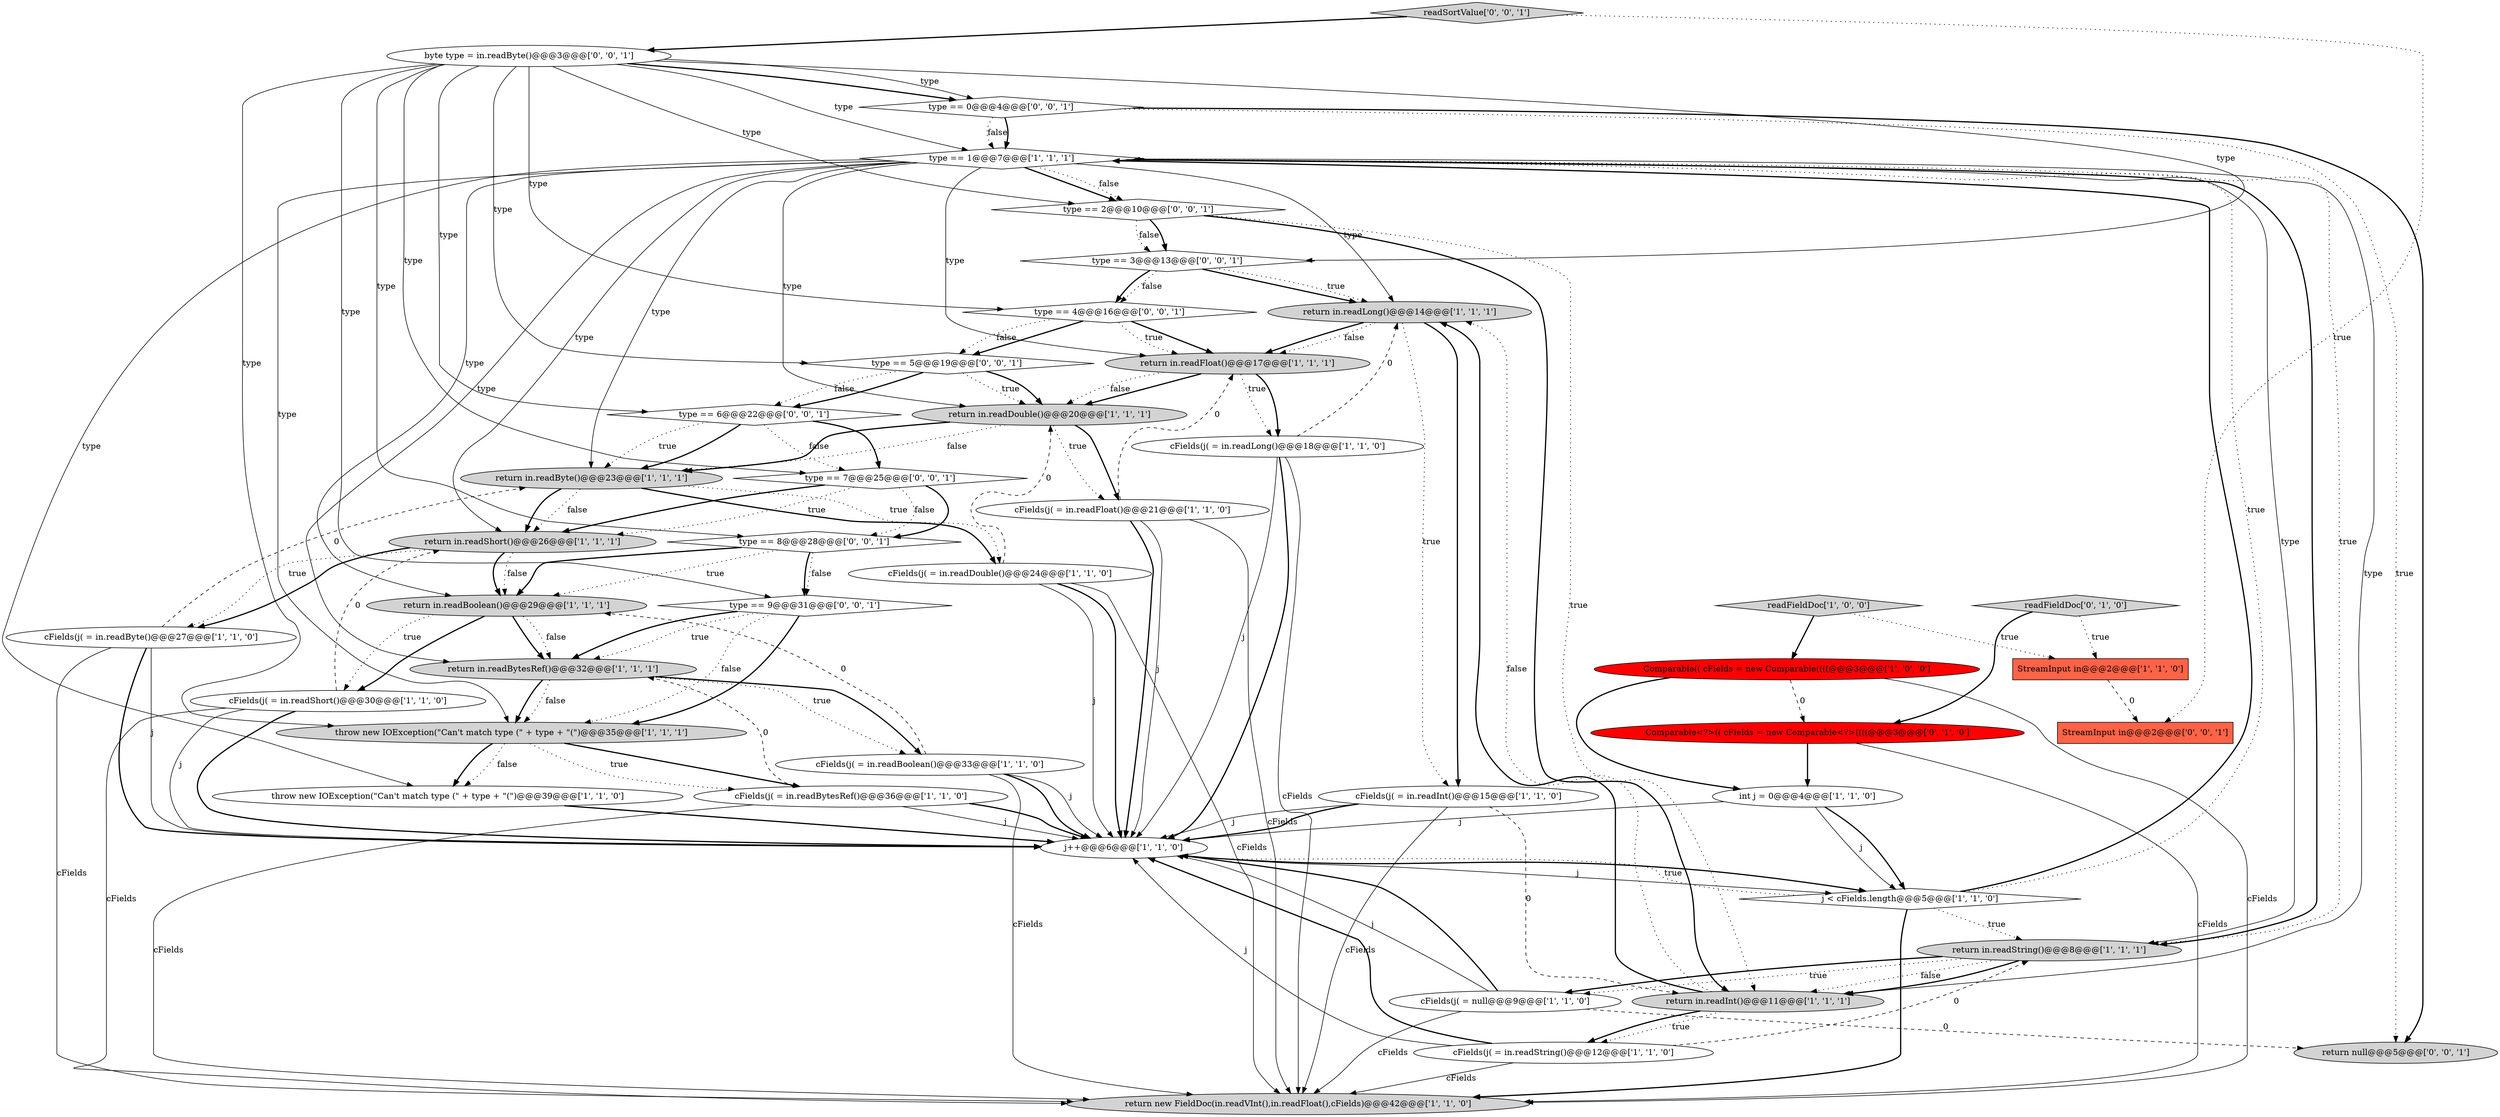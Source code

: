 digraph {
38 [style = filled, label = "type == 0@@@4@@@['0', '0', '1']", fillcolor = white, shape = diamond image = "AAA0AAABBB3BBB"];
2 [style = filled, label = "return in.readLong()@@@14@@@['1', '1', '1']", fillcolor = lightgray, shape = ellipse image = "AAA0AAABBB1BBB"];
42 [style = filled, label = "type == 5@@@19@@@['0', '0', '1']", fillcolor = white, shape = diamond image = "AAA0AAABBB3BBB"];
4 [style = filled, label = "j < cFields.length@@@5@@@['1', '1', '0']", fillcolor = white, shape = diamond image = "AAA0AAABBB1BBB"];
37 [style = filled, label = "type == 3@@@13@@@['0', '0', '1']", fillcolor = white, shape = diamond image = "AAA0AAABBB3BBB"];
22 [style = filled, label = "j++@@@6@@@['1', '1', '0']", fillcolor = white, shape = ellipse image = "AAA0AAABBB1BBB"];
26 [style = filled, label = "cFields(j( = null@@@9@@@['1', '1', '0']", fillcolor = white, shape = ellipse image = "AAA0AAABBB1BBB"];
24 [style = filled, label = "StreamInput in@@@2@@@['1', '1', '0']", fillcolor = tomato, shape = box image = "AAA0AAABBB1BBB"];
29 [style = filled, label = "Comparable<?>(( cFields = new Comparable<?>((((@@@3@@@['0', '1', '0']", fillcolor = red, shape = ellipse image = "AAA1AAABBB2BBB"];
19 [style = filled, label = "type == 1@@@7@@@['1', '1', '1']", fillcolor = white, shape = diamond image = "AAA0AAABBB1BBB"];
7 [style = filled, label = "cFields(j( = in.readBoolean()@@@33@@@['1', '1', '0']", fillcolor = white, shape = ellipse image = "AAA0AAABBB1BBB"];
15 [style = filled, label = "throw new IOException(\"Can't match type (\" + type + \"(\")@@@39@@@['1', '1', '0']", fillcolor = white, shape = ellipse image = "AAA0AAABBB1BBB"];
32 [style = filled, label = "byte type = in.readByte()@@@3@@@['0', '0', '1']", fillcolor = white, shape = ellipse image = "AAA0AAABBB3BBB"];
13 [style = filled, label = "return in.readShort()@@@26@@@['1', '1', '1']", fillcolor = lightgray, shape = ellipse image = "AAA0AAABBB1BBB"];
28 [style = filled, label = "cFields(j( = in.readShort()@@@30@@@['1', '1', '0']", fillcolor = white, shape = ellipse image = "AAA0AAABBB1BBB"];
0 [style = filled, label = "cFields(j( = in.readDouble()@@@24@@@['1', '1', '0']", fillcolor = white, shape = ellipse image = "AAA0AAABBB1BBB"];
30 [style = filled, label = "readFieldDoc['0', '1', '0']", fillcolor = lightgray, shape = diamond image = "AAA0AAABBB2BBB"];
18 [style = filled, label = "return new FieldDoc(in.readVInt(),in.readFloat(),cFields)@@@42@@@['1', '1', '0']", fillcolor = lightgray, shape = ellipse image = "AAA0AAABBB1BBB"];
9 [style = filled, label = "int j = 0@@@4@@@['1', '1', '0']", fillcolor = white, shape = ellipse image = "AAA0AAABBB1BBB"];
39 [style = filled, label = "type == 4@@@16@@@['0', '0', '1']", fillcolor = white, shape = diamond image = "AAA0AAABBB3BBB"];
8 [style = filled, label = "Comparable(( cFields = new Comparable((((@@@3@@@['1', '0', '0']", fillcolor = red, shape = ellipse image = "AAA1AAABBB1BBB"];
12 [style = filled, label = "readFieldDoc['1', '0', '0']", fillcolor = lightgray, shape = diamond image = "AAA0AAABBB1BBB"];
40 [style = filled, label = "type == 6@@@22@@@['0', '0', '1']", fillcolor = white, shape = diamond image = "AAA0AAABBB3BBB"];
16 [style = filled, label = "return in.readInt()@@@11@@@['1', '1', '1']", fillcolor = lightgray, shape = ellipse image = "AAA0AAABBB1BBB"];
21 [style = filled, label = "return in.readByte()@@@23@@@['1', '1', '1']", fillcolor = lightgray, shape = ellipse image = "AAA0AAABBB1BBB"];
43 [style = filled, label = "readSortValue['0', '0', '1']", fillcolor = lightgray, shape = diamond image = "AAA0AAABBB3BBB"];
11 [style = filled, label = "return in.readDouble()@@@20@@@['1', '1', '1']", fillcolor = lightgray, shape = ellipse image = "AAA0AAABBB1BBB"];
27 [style = filled, label = "cFields(j( = in.readFloat()@@@21@@@['1', '1', '0']", fillcolor = white, shape = ellipse image = "AAA0AAABBB1BBB"];
34 [style = filled, label = "type == 2@@@10@@@['0', '0', '1']", fillcolor = white, shape = diamond image = "AAA0AAABBB3BBB"];
36 [style = filled, label = "type == 9@@@31@@@['0', '0', '1']", fillcolor = white, shape = diamond image = "AAA0AAABBB3BBB"];
5 [style = filled, label = "return in.readString()@@@8@@@['1', '1', '1']", fillcolor = lightgray, shape = ellipse image = "AAA0AAABBB1BBB"];
25 [style = filled, label = "return in.readBytesRef()@@@32@@@['1', '1', '1']", fillcolor = lightgray, shape = ellipse image = "AAA0AAABBB1BBB"];
17 [style = filled, label = "throw new IOException(\"Can't match type (\" + type + \"(\")@@@35@@@['1', '1', '1']", fillcolor = lightgray, shape = ellipse image = "AAA0AAABBB1BBB"];
10 [style = filled, label = "cFields(j( = in.readString()@@@12@@@['1', '1', '0']", fillcolor = white, shape = ellipse image = "AAA0AAABBB1BBB"];
33 [style = filled, label = "return null@@@5@@@['0', '0', '1']", fillcolor = lightgray, shape = ellipse image = "AAA0AAABBB3BBB"];
41 [style = filled, label = "StreamInput in@@@2@@@['0', '0', '1']", fillcolor = tomato, shape = box image = "AAA0AAABBB3BBB"];
6 [style = filled, label = "cFields(j( = in.readLong()@@@18@@@['1', '1', '0']", fillcolor = white, shape = ellipse image = "AAA0AAABBB1BBB"];
20 [style = filled, label = "cFields(j( = in.readBytesRef()@@@36@@@['1', '1', '0']", fillcolor = white, shape = ellipse image = "AAA0AAABBB1BBB"];
1 [style = filled, label = "return in.readFloat()@@@17@@@['1', '1', '1']", fillcolor = lightgray, shape = ellipse image = "AAA0AAABBB1BBB"];
31 [style = filled, label = "type == 8@@@28@@@['0', '0', '1']", fillcolor = white, shape = diamond image = "AAA0AAABBB3BBB"];
23 [style = filled, label = "cFields(j( = in.readByte()@@@27@@@['1', '1', '0']", fillcolor = white, shape = ellipse image = "AAA0AAABBB1BBB"];
14 [style = filled, label = "return in.readBoolean()@@@29@@@['1', '1', '1']", fillcolor = lightgray, shape = ellipse image = "AAA0AAABBB1BBB"];
35 [style = filled, label = "type == 7@@@25@@@['0', '0', '1']", fillcolor = white, shape = diamond image = "AAA0AAABBB3BBB"];
3 [style = filled, label = "cFields(j( = in.readInt()@@@15@@@['1', '1', '0']", fillcolor = white, shape = ellipse image = "AAA0AAABBB1BBB"];
0->22 [style = solid, label="j"];
19->5 [style = solid, label="type"];
14->25 [style = bold, label=""];
9->4 [style = solid, label="j"];
6->2 [style = dashed, label="0"];
6->22 [style = bold, label=""];
40->35 [style = dotted, label="false"];
31->36 [style = dotted, label="false"];
19->15 [style = solid, label="type"];
21->13 [style = dotted, label="false"];
14->28 [style = bold, label=""];
3->22 [style = solid, label="j"];
16->10 [style = dotted, label="true"];
30->29 [style = bold, label=""];
17->15 [style = dotted, label="false"];
26->22 [style = bold, label=""];
22->4 [style = bold, label=""];
28->13 [style = dashed, label="0"];
19->5 [style = bold, label=""];
32->34 [style = solid, label="type"];
32->19 [style = solid, label="type"];
23->22 [style = bold, label=""];
20->25 [style = dashed, label="0"];
6->22 [style = solid, label="j"];
5->16 [style = dotted, label="false"];
3->18 [style = solid, label="cFields"];
36->17 [style = dotted, label="false"];
1->6 [style = dotted, label="true"];
19->21 [style = solid, label="type"];
36->17 [style = bold, label=""];
9->22 [style = solid, label="j"];
28->18 [style = solid, label="cFields"];
13->14 [style = bold, label=""];
32->38 [style = solid, label="type"];
26->18 [style = solid, label="cFields"];
38->33 [style = dotted, label="true"];
21->13 [style = bold, label=""];
17->20 [style = bold, label=""];
19->2 [style = solid, label="type"];
38->19 [style = dotted, label="false"];
31->14 [style = bold, label=""];
29->18 [style = solid, label="cFields"];
2->3 [style = dotted, label="true"];
35->31 [style = bold, label=""];
17->20 [style = dotted, label="true"];
42->40 [style = dotted, label="false"];
19->34 [style = bold, label=""];
10->22 [style = solid, label="j"];
24->41 [style = dashed, label="0"];
32->17 [style = solid, label="type"];
27->18 [style = solid, label="cFields"];
21->0 [style = bold, label=""];
32->35 [style = solid, label="type"];
21->0 [style = dotted, label="true"];
4->19 [style = bold, label=""];
43->32 [style = bold, label=""];
26->33 [style = dashed, label="0"];
4->18 [style = bold, label=""];
0->11 [style = dashed, label="0"];
19->1 [style = solid, label="type"];
25->7 [style = bold, label=""];
27->22 [style = bold, label=""];
31->14 [style = dotted, label="true"];
42->40 [style = bold, label=""];
13->23 [style = dotted, label="true"];
1->11 [style = bold, label=""];
35->31 [style = dotted, label="false"];
36->25 [style = bold, label=""];
19->17 [style = solid, label="type"];
42->11 [style = dotted, label="true"];
4->22 [style = dotted, label="true"];
1->11 [style = dotted, label="false"];
14->25 [style = dotted, label="false"];
19->14 [style = solid, label="type"];
17->15 [style = bold, label=""];
32->39 [style = solid, label="type"];
5->26 [style = dotted, label="true"];
38->33 [style = bold, label=""];
39->42 [style = bold, label=""];
40->21 [style = bold, label=""];
0->18 [style = solid, label="cFields"];
4->5 [style = dotted, label="true"];
19->11 [style = solid, label="type"];
40->35 [style = bold, label=""];
28->22 [style = solid, label="j"];
2->1 [style = bold, label=""];
26->22 [style = solid, label="j"];
32->40 [style = solid, label="type"];
2->3 [style = bold, label=""];
11->21 [style = bold, label=""];
3->16 [style = dashed, label="0"];
5->26 [style = bold, label=""];
31->36 [style = bold, label=""];
27->1 [style = dashed, label="0"];
25->17 [style = bold, label=""];
32->37 [style = solid, label="type"];
19->13 [style = solid, label="type"];
20->18 [style = solid, label="cFields"];
16->2 [style = dotted, label="false"];
38->19 [style = bold, label=""];
23->22 [style = solid, label="j"];
15->22 [style = bold, label=""];
11->21 [style = dotted, label="false"];
27->22 [style = solid, label="j"];
25->7 [style = dotted, label="true"];
19->34 [style = dotted, label="false"];
5->16 [style = bold, label=""];
7->22 [style = bold, label=""];
34->37 [style = dotted, label="false"];
1->6 [style = bold, label=""];
11->27 [style = dotted, label="true"];
14->28 [style = dotted, label="true"];
42->11 [style = bold, label=""];
12->8 [style = bold, label=""];
35->13 [style = dotted, label="true"];
34->16 [style = bold, label=""];
32->31 [style = solid, label="type"];
37->39 [style = dotted, label="false"];
12->24 [style = dotted, label="true"];
19->5 [style = dotted, label="true"];
39->1 [style = bold, label=""];
37->2 [style = bold, label=""];
39->1 [style = dotted, label="true"];
8->29 [style = dashed, label="0"];
37->39 [style = bold, label=""];
28->22 [style = bold, label=""];
7->22 [style = solid, label="j"];
4->19 [style = dotted, label="true"];
10->22 [style = bold, label=""];
6->18 [style = solid, label="cFields"];
8->18 [style = solid, label="cFields"];
23->21 [style = dashed, label="0"];
39->42 [style = dotted, label="false"];
30->24 [style = dotted, label="true"];
2->1 [style = dotted, label="false"];
16->10 [style = bold, label=""];
7->14 [style = dashed, label="0"];
9->4 [style = bold, label=""];
13->14 [style = dotted, label="false"];
29->9 [style = bold, label=""];
40->21 [style = dotted, label="true"];
22->4 [style = solid, label="j"];
16->2 [style = bold, label=""];
3->22 [style = bold, label=""];
7->18 [style = solid, label="cFields"];
20->22 [style = bold, label=""];
32->38 [style = bold, label=""];
19->25 [style = solid, label="type"];
32->42 [style = solid, label="type"];
25->17 [style = dotted, label="false"];
34->37 [style = bold, label=""];
19->16 [style = solid, label="type"];
0->22 [style = bold, label=""];
8->9 [style = bold, label=""];
13->23 [style = bold, label=""];
32->36 [style = solid, label="type"];
43->41 [style = dotted, label="true"];
10->5 [style = dashed, label="0"];
10->18 [style = solid, label="cFields"];
34->16 [style = dotted, label="true"];
35->13 [style = bold, label=""];
37->2 [style = dotted, label="true"];
23->18 [style = solid, label="cFields"];
36->25 [style = dotted, label="true"];
20->22 [style = solid, label="j"];
11->27 [style = bold, label=""];
}
